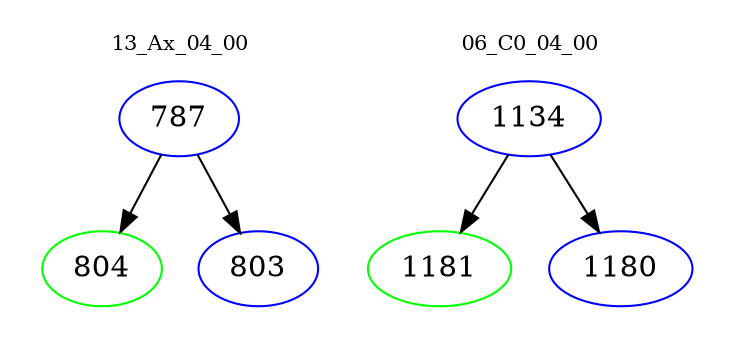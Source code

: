 digraph{
subgraph cluster_0 {
color = white
label = "13_Ax_04_00";
fontsize=10;
T0_787 [label="787", color="blue"]
T0_787 -> T0_804 [color="black"]
T0_804 [label="804", color="green"]
T0_787 -> T0_803 [color="black"]
T0_803 [label="803", color="blue"]
}
subgraph cluster_1 {
color = white
label = "06_C0_04_00";
fontsize=10;
T1_1134 [label="1134", color="blue"]
T1_1134 -> T1_1181 [color="black"]
T1_1181 [label="1181", color="green"]
T1_1134 -> T1_1180 [color="black"]
T1_1180 [label="1180", color="blue"]
}
}
